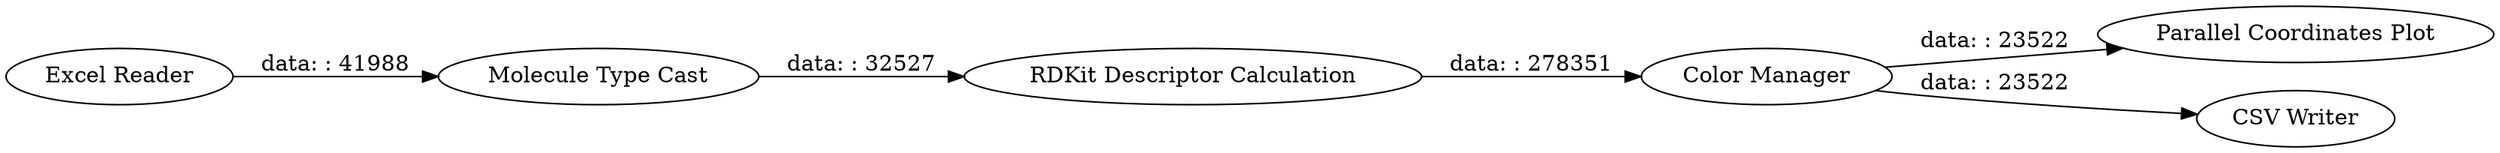 digraph {
	"4165604988024620592_9" [label="Parallel Coordinates Plot"]
	"4165604988024620592_8" [label="RDKit Descriptor Calculation"]
	"4165604988024620592_10" [label="Color Manager"]
	"4165604988024620592_12" [label="Excel Reader"]
	"4165604988024620592_7" [label="Molecule Type Cast"]
	"4165604988024620592_11" [label="CSV Writer"]
	"4165604988024620592_7" -> "4165604988024620592_8" [label="data: : 32527"]
	"4165604988024620592_10" -> "4165604988024620592_9" [label="data: : 23522"]
	"4165604988024620592_12" -> "4165604988024620592_7" [label="data: : 41988"]
	"4165604988024620592_10" -> "4165604988024620592_11" [label="data: : 23522"]
	"4165604988024620592_8" -> "4165604988024620592_10" [label="data: : 278351"]
	rankdir=LR
}
